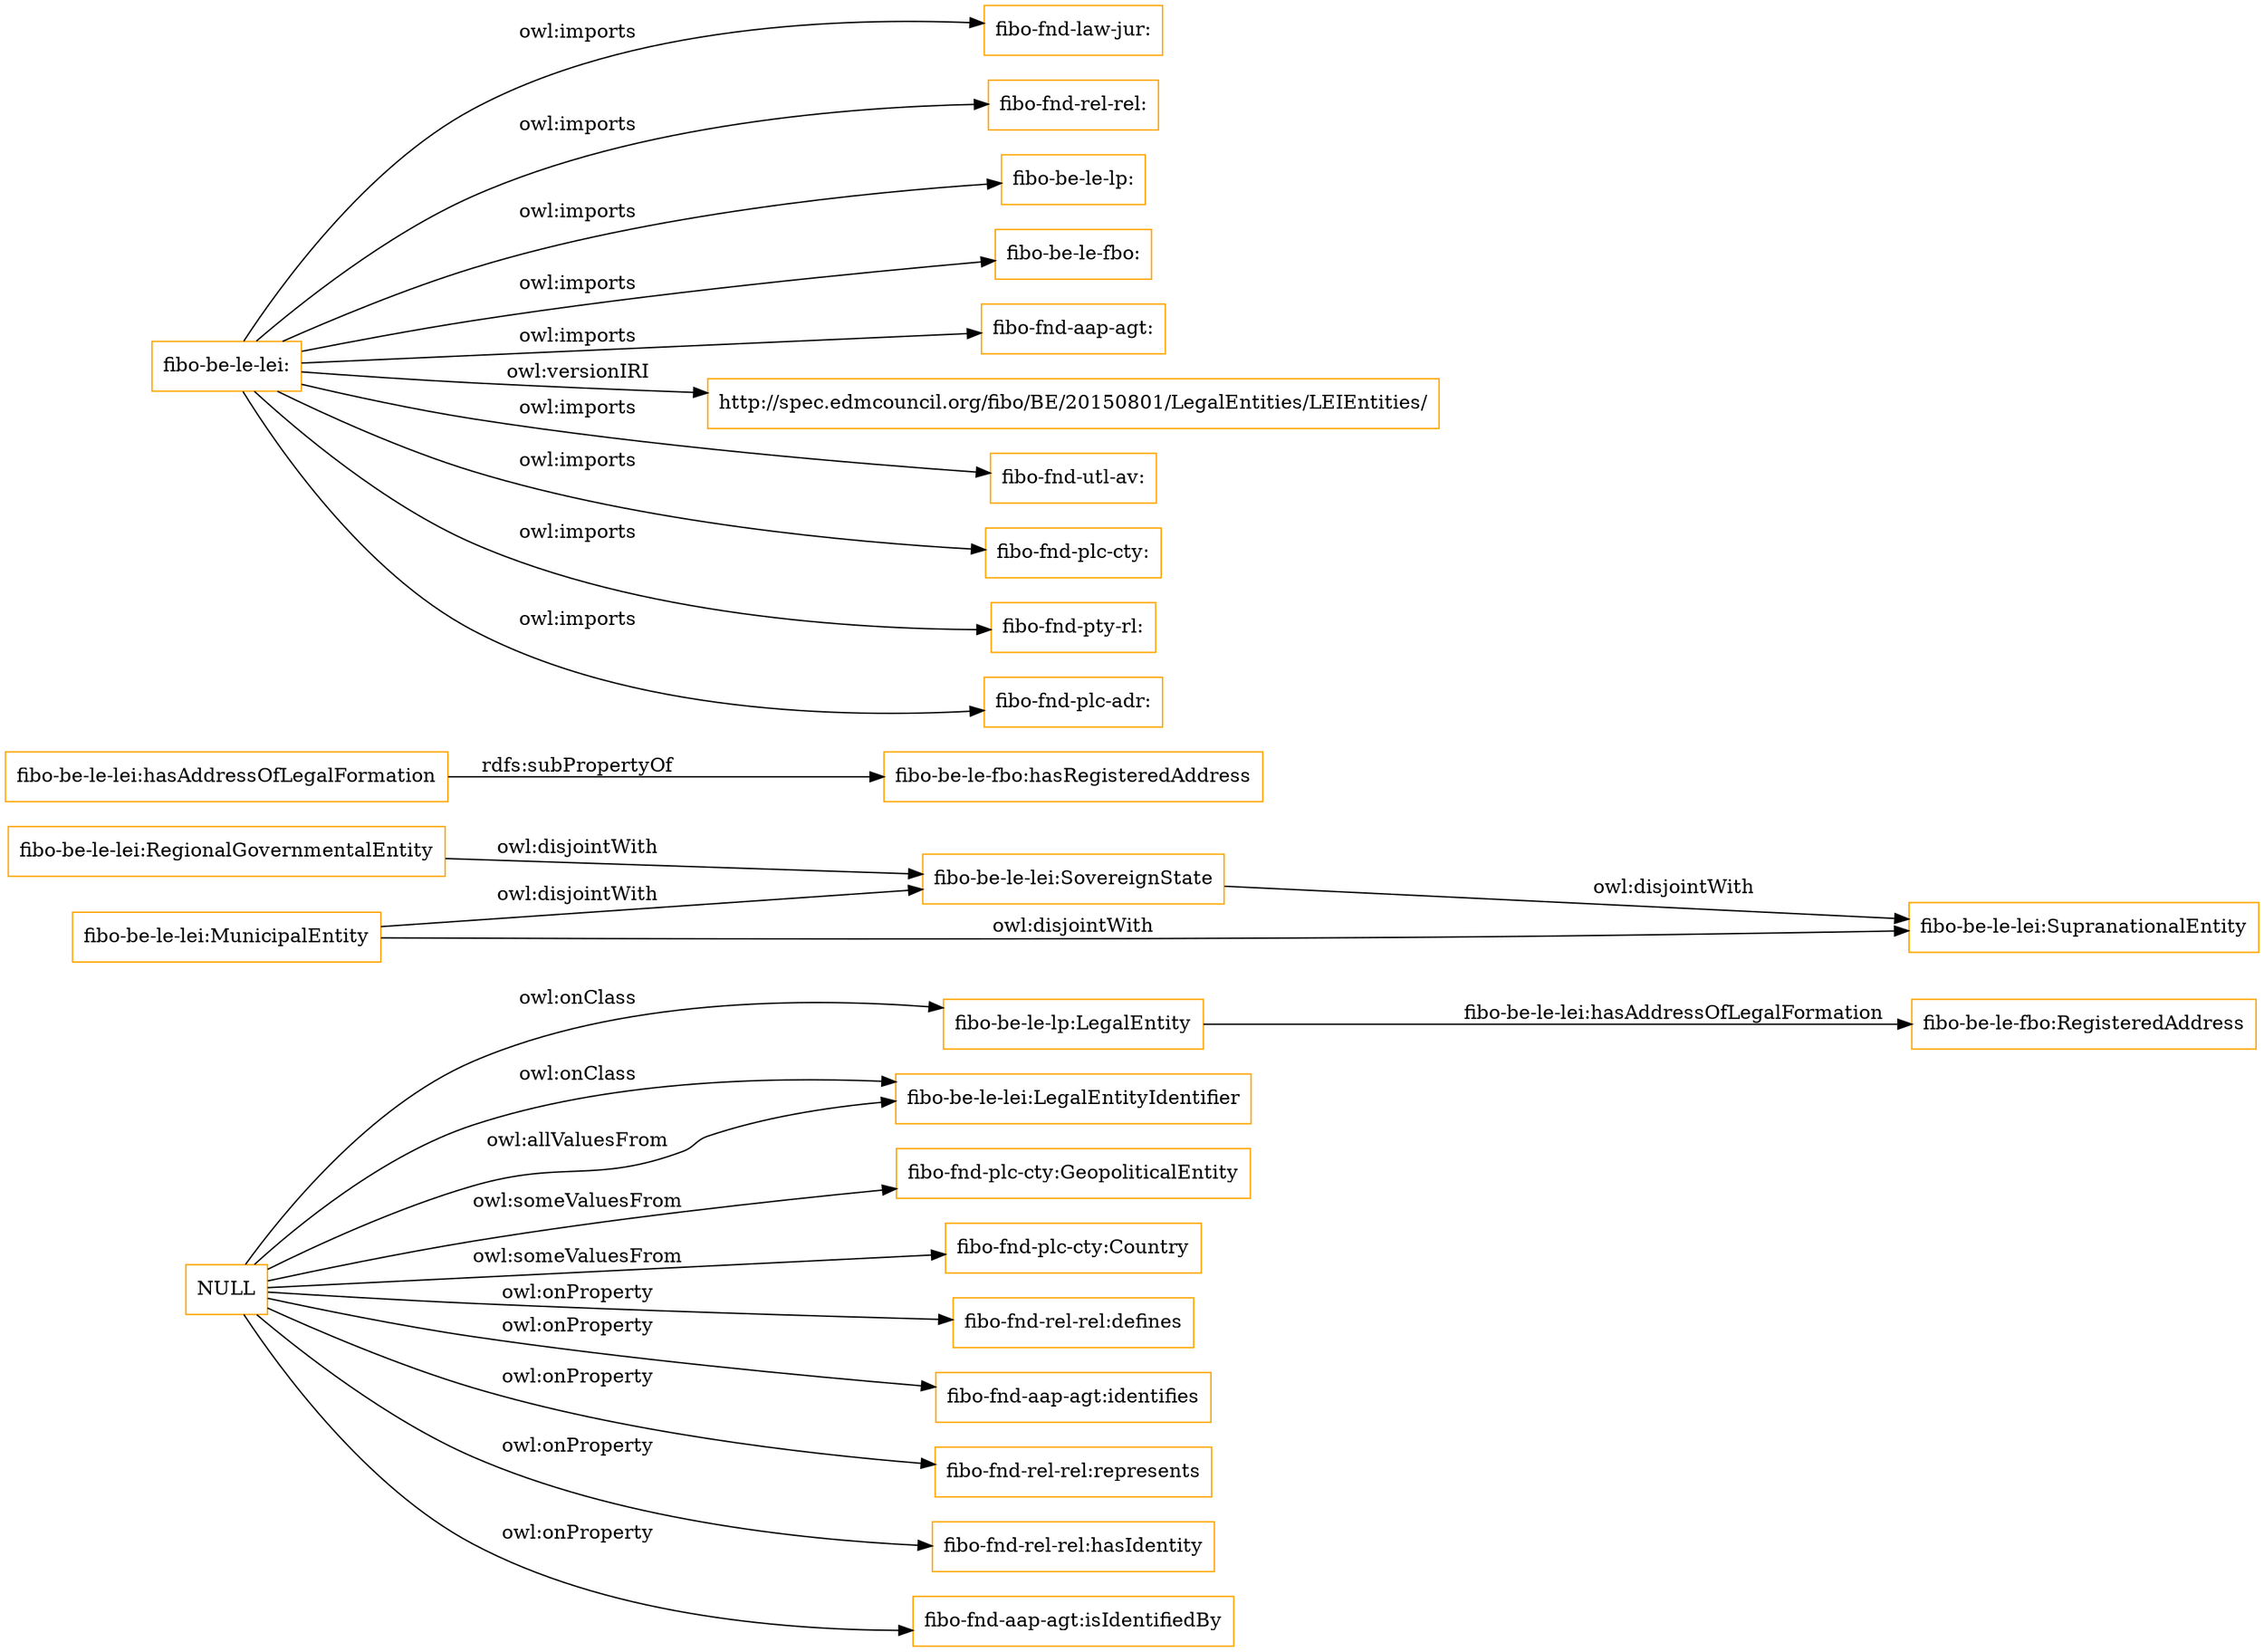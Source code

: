 digraph ar2dtool_diagram { 
rankdir=LR;
size="1501"
node [shape = rectangle, color="orange"]; "fibo-be-le-lp:LegalEntity" "fibo-be-le-lei:SupranationalEntity" "fibo-be-le-lei:SovereignState" "fibo-be-le-lei:RegionalGovernmentalEntity" "fibo-be-le-lei:MunicipalEntity" "fibo-be-le-lei:LegalEntityIdentifier" ; /*classes style*/
	"fibo-be-le-lei:SovereignState" -> "fibo-be-le-lei:SupranationalEntity" [ label = "owl:disjointWith" ];
	"fibo-be-le-lei:MunicipalEntity" -> "fibo-be-le-lei:SupranationalEntity" [ label = "owl:disjointWith" ];
	"fibo-be-le-lei:MunicipalEntity" -> "fibo-be-le-lei:SovereignState" [ label = "owl:disjointWith" ];
	"fibo-be-le-lei:RegionalGovernmentalEntity" -> "fibo-be-le-lei:SovereignState" [ label = "owl:disjointWith" ];
	"fibo-be-le-lei:hasAddressOfLegalFormation" -> "fibo-be-le-fbo:hasRegisteredAddress" [ label = "rdfs:subPropertyOf" ];
	"fibo-be-le-lei:" -> "fibo-fnd-law-jur:" [ label = "owl:imports" ];
	"fibo-be-le-lei:" -> "fibo-fnd-rel-rel:" [ label = "owl:imports" ];
	"fibo-be-le-lei:" -> "fibo-be-le-lp:" [ label = "owl:imports" ];
	"fibo-be-le-lei:" -> "fibo-be-le-fbo:" [ label = "owl:imports" ];
	"fibo-be-le-lei:" -> "fibo-fnd-aap-agt:" [ label = "owl:imports" ];
	"fibo-be-le-lei:" -> "http://spec.edmcouncil.org/fibo/BE/20150801/LegalEntities/LEIEntities/" [ label = "owl:versionIRI" ];
	"fibo-be-le-lei:" -> "fibo-fnd-utl-av:" [ label = "owl:imports" ];
	"fibo-be-le-lei:" -> "fibo-fnd-plc-cty:" [ label = "owl:imports" ];
	"fibo-be-le-lei:" -> "fibo-fnd-pty-rl:" [ label = "owl:imports" ];
	"fibo-be-le-lei:" -> "fibo-fnd-plc-adr:" [ label = "owl:imports" ];
	"NULL" -> "fibo-fnd-plc-cty:GeopoliticalEntity" [ label = "owl:someValuesFrom" ];
	"NULL" -> "fibo-fnd-plc-cty:Country" [ label = "owl:someValuesFrom" ];
	"NULL" -> "fibo-be-le-lei:LegalEntityIdentifier" [ label = "owl:onClass" ];
	"NULL" -> "fibo-be-le-lp:LegalEntity" [ label = "owl:onClass" ];
	"NULL" -> "fibo-be-le-lei:LegalEntityIdentifier" [ label = "owl:allValuesFrom" ];
	"NULL" -> "fibo-fnd-rel-rel:defines" [ label = "owl:onProperty" ];
	"NULL" -> "fibo-fnd-aap-agt:identifies" [ label = "owl:onProperty" ];
	"NULL" -> "fibo-fnd-rel-rel:represents" [ label = "owl:onProperty" ];
	"NULL" -> "fibo-fnd-rel-rel:hasIdentity" [ label = "owl:onProperty" ];
	"NULL" -> "fibo-fnd-aap-agt:isIdentifiedBy" [ label = "owl:onProperty" ];
	"fibo-be-le-lp:LegalEntity" -> "fibo-be-le-fbo:RegisteredAddress" [ label = "fibo-be-le-lei:hasAddressOfLegalFormation" ];

}
